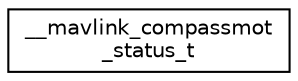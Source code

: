 digraph "Graphical Class Hierarchy"
{
 // INTERACTIVE_SVG=YES
  edge [fontname="Helvetica",fontsize="10",labelfontname="Helvetica",labelfontsize="10"];
  node [fontname="Helvetica",fontsize="10",shape=record];
  rankdir="LR";
  Node1 [label="__mavlink_compassmot\l_status_t",height=0.2,width=0.4,color="black", fillcolor="white", style="filled",URL="$struct____mavlink__compassmot__status__t.html"];
}
